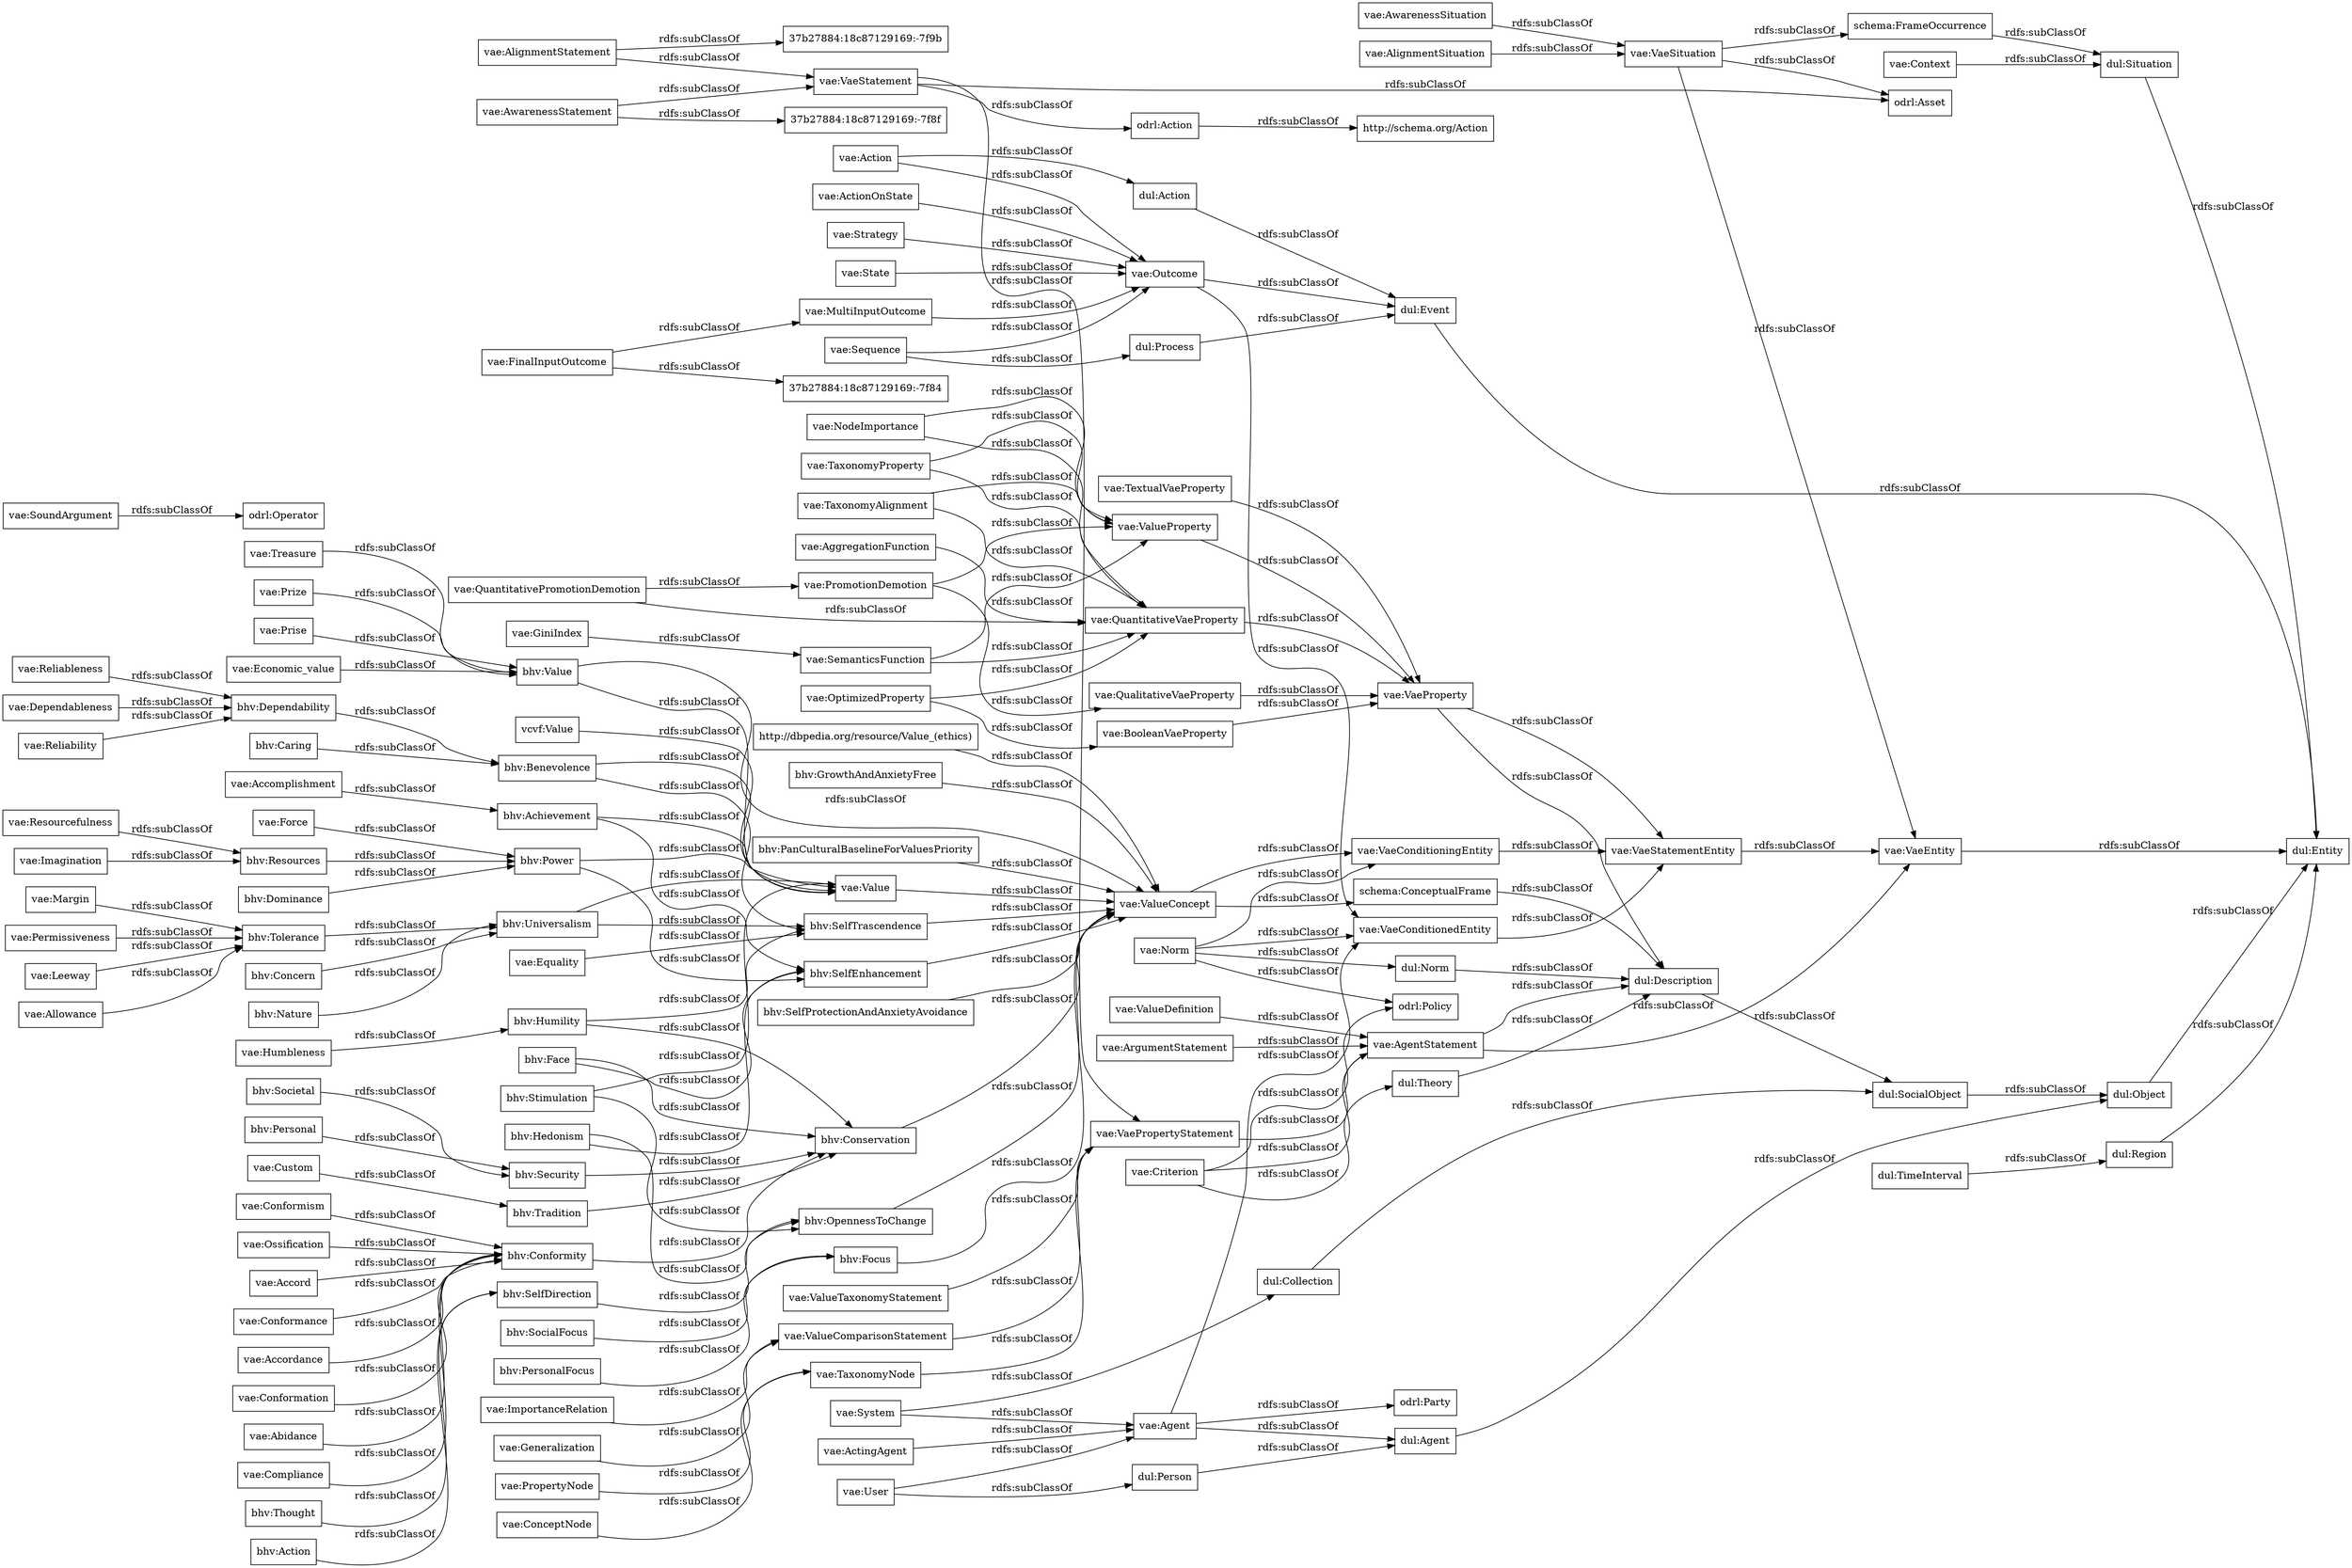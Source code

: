 digraph ar2dtool_diagram { 
rankdir=LR;
size="1000"
node [shape = rectangle, color="black"]; "bhv:Dominance" "dul:Situation" "vae:Humbleness" "odrl:Action" "vae:GiniIndex" "http://schema.org/Action" "schema:FrameOccurrence" "bhv:PersonalFocus" "bhv:Hedonism" "vae:Resourcefulness" "bhv:Societal" "vae:NodeImportance" "vae:BooleanVaeProperty" "vae:AggregationFunction" "bhv:Universalism" "vae:Conformance" "vae:AwarenessSituation" "vae:Value" "bhv:Stimulation" "odrl:Policy" "bhv:Achievement" "bhv:Value" "37b27884:18c87129169:-7f8f" "vae:Accordance" "dul:Norm" "vae:AlignmentSituation" "vae:Conformation" "odrl:Operator" "vae:VaeProperty" "bhv:SelfTrascendence" "vae:Prise" "vae:Outcome" "vae:Abidance" "schema:ConceptualFrame" "vae:VaeEntity" "vae:MultiInputOutcome" "vae:SoundArgument" "bhv:Conservation" "vae:AlignmentStatement" "bhv:Dependability" "dul:SocialObject" "vae:QualitativeVaeProperty" "bhv:Caring" "odrl:Asset" "bhv:Nature" "dul:Person" "vae:Generalization" "vae:Reliableness" "vae:Context" "vae:Compliance" "vae:ActionOnState" "vae:VaeStatement" "vae:TaxonomyProperty" "vae:Force" "vae:Economic_value" "bhv:Security" "vae:ConceptNode" "dul:Object" "bhv:Tolerance" "vae:System" "http://dbpedia.org/resource/Value_(ethics)" "bhv:Humility" "odrl:Party" "vae:QuantitativeVaeProperty" "vae:Norm" "vae:Conformism" "bhv:GrowthAndAnxietyFree" "vae:User" "vae:Sequence" "vae:AgentStatement" "vae:VaeConditionedEntity" "bhv:Tradition" "dul:Event" "vae:PromotionDemotion" "dul:Agent" "vae:Permissiveness" "vae:Ossification" "vae:ValueTaxonomyStatement" "vae:TaxonomyAlignment" "bhv:SelfEnhancement" "vae:Strategy" "vae:Agent" "bhv:Benevolence" "vae:FinalInputOutcome" "bhv:PanCulturalBaselineForValuesPriority" "vae:VaeSituation" "bhv:Conformity" "vae:Accord" "vae:Action" "37b27884:18c87129169:-7f9b" "bhv:Focus" "bhv:Resources" "dul:Collection" "vae:AwarenessStatement" "vae:ValueDefinition" "bhv:OpennessToChange" "vae:ActingAgent" "vae:Imagination" "vae:ValueConcept" "vae:PropertyNode" "vae:ValueProperty" "vae:ValueComparisonStatement" "vae:VaeStatementEntity" "vae:Criterion" "bhv:Thought" "dul:TimeInterval" "dul:Process" "vae:Treasure" "vae:State" "dul:Entity" "bhv:Face" "vae:VaeConditioningEntity" "vae:TaxonomyNode" "vae:Leeway" "vae:Dependableness" "vae:VaePropertyStatement" "vae:SemanticsFunction" "bhv:SocialFocus" "vae:Reliability" "vae:Custom" "vae:Equality" "vae:OptimizedProperty" "dul:Theory" "dul:Region" "dul:Description" "vae:QuantitativePromotionDemotion" "bhv:Action" "vcvf:Value" "bhv:Power" "vae:ImportanceRelation" "bhv:Personal" "vae:Allowance" "vae:Accomplishment" "37b27884:18c87129169:-7f84" "dul:Action" "vae:ArgumentStatement" "bhv:SelfDirection" "bhv:Concern" "vae:Prize" "vae:Margin" "vae:TextualVaeProperty" "bhv:SelfProtectionAndAnxietyAvoidance" ; /*classes style*/
	"vae:GiniIndex" -> "vae:SemanticsFunction" [ label = "rdfs:subClassOf" ];
	"dul:Region" -> "dul:Entity" [ label = "rdfs:subClassOf" ];
	"vae:Dependableness" -> "bhv:Dependability" [ label = "rdfs:subClassOf" ];
	"bhv:Societal" -> "bhv:Security" [ label = "rdfs:subClassOf" ];
	"vae:Strategy" -> "vae:Outcome" [ label = "rdfs:subClassOf" ];
	"vae:VaeStatementEntity" -> "vae:VaeEntity" [ label = "rdfs:subClassOf" ];
	"dul:Description" -> "dul:SocialObject" [ label = "rdfs:subClassOf" ];
	"dul:Object" -> "dul:Entity" [ label = "rdfs:subClassOf" ];
	"bhv:Face" -> "bhv:SelfEnhancement" [ label = "rdfs:subClassOf" ];
	"bhv:Face" -> "bhv:Conservation" [ label = "rdfs:subClassOf" ];
	"bhv:Universalism" -> "bhv:SelfTrascendence" [ label = "rdfs:subClassOf" ];
	"bhv:Universalism" -> "vae:Value" [ label = "rdfs:subClassOf" ];
	"bhv:Power" -> "bhv:SelfEnhancement" [ label = "rdfs:subClassOf" ];
	"bhv:Power" -> "vae:Value" [ label = "rdfs:subClassOf" ];
	"vae:Outcome" -> "vae:VaeConditionedEntity" [ label = "rdfs:subClassOf" ];
	"vae:Outcome" -> "dul:Event" [ label = "rdfs:subClassOf" ];
	"vae:ValueComparisonStatement" -> "vae:VaePropertyStatement" [ label = "rdfs:subClassOf" ];
	"vae:Sequence" -> "vae:Outcome" [ label = "rdfs:subClassOf" ];
	"vae:Sequence" -> "dul:Process" [ label = "rdfs:subClassOf" ];
	"vae:Generalization" -> "vae:ValueComparisonStatement" [ label = "rdfs:subClassOf" ];
	"vae:Force" -> "bhv:Power" [ label = "rdfs:subClassOf" ];
	"vae:Conformism" -> "bhv:Conformity" [ label = "rdfs:subClassOf" ];
	"vae:SemanticsFunction" -> "vae:ValueProperty" [ label = "rdfs:subClassOf" ];
	"vae:SemanticsFunction" -> "vae:QuantitativeVaeProperty" [ label = "rdfs:subClassOf" ];
	"bhv:OpennessToChange" -> "vae:ValueConcept" [ label = "rdfs:subClassOf" ];
	"vae:AgentStatement" -> "vae:VaeEntity" [ label = "rdfs:subClassOf" ];
	"vae:AgentStatement" -> "dul:Description" [ label = "rdfs:subClassOf" ];
	"vae:BooleanVaeProperty" -> "vae:VaeProperty" [ label = "rdfs:subClassOf" ];
	"vae:Norm" -> "vae:VaeConditioningEntity" [ label = "rdfs:subClassOf" ];
	"vae:Norm" -> "odrl:Policy" [ label = "rdfs:subClassOf" ];
	"vae:Norm" -> "dul:Norm" [ label = "rdfs:subClassOf" ];
	"vae:Norm" -> "vae:VaeConditionedEntity" [ label = "rdfs:subClassOf" ];
	"bhv:Tolerance" -> "bhv:Universalism" [ label = "rdfs:subClassOf" ];
	"dul:SocialObject" -> "dul:Object" [ label = "rdfs:subClassOf" ];
	"bhv:Tradition" -> "bhv:Conservation" [ label = "rdfs:subClassOf" ];
	"vae:Reliability" -> "bhv:Dependability" [ label = "rdfs:subClassOf" ];
	"bhv:Nature" -> "bhv:Universalism" [ label = "rdfs:subClassOf" ];
	"schema:ConceptualFrame" -> "dul:Description" [ label = "rdfs:subClassOf" ];
	"vcvf:Value" -> "vae:Value" [ label = "rdfs:subClassOf" ];
	"bhv:SelfTrascendence" -> "vae:ValueConcept" [ label = "rdfs:subClassOf" ];
	"vae:VaeStatement" -> "vae:VaePropertyStatement" [ label = "rdfs:subClassOf" ];
	"vae:VaeStatement" -> "odrl:Asset" [ label = "rdfs:subClassOf" ];
	"vae:VaeStatement" -> "odrl:Action" [ label = "rdfs:subClassOf" ];
	"http://dbpedia.org/resource/Value_(ethics)" -> "vae:ValueConcept" [ label = "rdfs:subClassOf" ];
	"bhv:Resources" -> "bhv:Power" [ label = "rdfs:subClassOf" ];
	"vae:Abidance" -> "bhv:Conformity" [ label = "rdfs:subClassOf" ];
	"vae:MultiInputOutcome" -> "vae:Outcome" [ label = "rdfs:subClassOf" ];
	"dul:Event" -> "dul:Entity" [ label = "rdfs:subClassOf" ];
	"vae:Equality" -> "bhv:SelfTrascendence" [ label = "rdfs:subClassOf" ];
	"bhv:SocialFocus" -> "bhv:Focus" [ label = "rdfs:subClassOf" ];
	"bhv:SelfEnhancement" -> "vae:ValueConcept" [ label = "rdfs:subClassOf" ];
	"vae:Context" -> "dul:Situation" [ label = "rdfs:subClassOf" ];
	"bhv:Focus" -> "vae:ValueConcept" [ label = "rdfs:subClassOf" ];
	"vae:Humbleness" -> "bhv:Humility" [ label = "rdfs:subClassOf" ];
	"bhv:Benevolence" -> "bhv:SelfTrascendence" [ label = "rdfs:subClassOf" ];
	"bhv:Benevolence" -> "vae:Value" [ label = "rdfs:subClassOf" ];
	"bhv:Caring" -> "bhv:Benevolence" [ label = "rdfs:subClassOf" ];
	"bhv:Concern" -> "bhv:Universalism" [ label = "rdfs:subClassOf" ];
	"dul:Situation" -> "dul:Entity" [ label = "rdfs:subClassOf" ];
	"vae:Criterion" -> "dul:Theory" [ label = "rdfs:subClassOf" ];
	"vae:Criterion" -> "vae:AgentStatement" [ label = "rdfs:subClassOf" ];
	"vae:Criterion" -> "odrl:Policy" [ label = "rdfs:subClassOf" ];
	"vae:Reliableness" -> "bhv:Dependability" [ label = "rdfs:subClassOf" ];
	"vae:PromotionDemotion" -> "vae:ValueProperty" [ label = "rdfs:subClassOf" ];
	"vae:PromotionDemotion" -> "vae:QualitativeVaeProperty" [ label = "rdfs:subClassOf" ];
	"vae:Margin" -> "bhv:Tolerance" [ label = "rdfs:subClassOf" ];
	"vae:Accord" -> "bhv:Conformity" [ label = "rdfs:subClassOf" ];
	"dul:Action" -> "dul:Event" [ label = "rdfs:subClassOf" ];
	"bhv:Achievement" -> "bhv:SelfEnhancement" [ label = "rdfs:subClassOf" ];
	"bhv:Achievement" -> "vae:Value" [ label = "rdfs:subClassOf" ];
	"bhv:GrowthAndAnxietyFree" -> "vae:ValueConcept" [ label = "rdfs:subClassOf" ];
	"vae:Economic_value" -> "bhv:Value" [ label = "rdfs:subClassOf" ];
	"vae:System" -> "vae:Agent" [ label = "rdfs:subClassOf" ];
	"vae:System" -> "dul:Collection" [ label = "rdfs:subClassOf" ];
	"vae:Resourcefulness" -> "bhv:Resources" [ label = "rdfs:subClassOf" ];
	"vae:ArgumentStatement" -> "vae:AgentStatement" [ label = "rdfs:subClassOf" ];
	"vae:Ossification" -> "bhv:Conformity" [ label = "rdfs:subClassOf" ];
	"vae:ValueProperty" -> "vae:VaeProperty" [ label = "rdfs:subClassOf" ];
	"bhv:Action" -> "bhv:SelfDirection" [ label = "rdfs:subClassOf" ];
	"dul:Norm" -> "dul:Description" [ label = "rdfs:subClassOf" ];
	"vae:NodeImportance" -> "vae:ValueProperty" [ label = "rdfs:subClassOf" ];
	"vae:NodeImportance" -> "vae:QuantitativeVaeProperty" [ label = "rdfs:subClassOf" ];
	"dul:Person" -> "dul:Agent" [ label = "rdfs:subClassOf" ];
	"vae:State" -> "vae:Outcome" [ label = "rdfs:subClassOf" ];
	"vae:VaePropertyStatement" -> "vae:AgentStatement" [ label = "rdfs:subClassOf" ];
	"bhv:Conservation" -> "vae:ValueConcept" [ label = "rdfs:subClassOf" ];
	"vae:Conformation" -> "bhv:Conformity" [ label = "rdfs:subClassOf" ];
	"vae:VaeSituation" -> "schema:FrameOccurrence" [ label = "rdfs:subClassOf" ];
	"vae:VaeSituation" -> "vae:VaeEntity" [ label = "rdfs:subClassOf" ];
	"vae:VaeSituation" -> "odrl:Asset" [ label = "rdfs:subClassOf" ];
	"vae:User" -> "vae:Agent" [ label = "rdfs:subClassOf" ];
	"vae:User" -> "dul:Person" [ label = "rdfs:subClassOf" ];
	"vae:SoundArgument" -> "odrl:Operator" [ label = "rdfs:subClassOf" ];
	"bhv:Security" -> "bhv:Conservation" [ label = "rdfs:subClassOf" ];
	"bhv:Conformity" -> "bhv:Conservation" [ label = "rdfs:subClassOf" ];
	"vae:VaeConditionedEntity" -> "vae:VaeStatementEntity" [ label = "rdfs:subClassOf" ];
	"vae:Custom" -> "bhv:Tradition" [ label = "rdfs:subClassOf" ];
	"bhv:Thought" -> "bhv:SelfDirection" [ label = "rdfs:subClassOf" ];
	"vae:FinalInputOutcome" -> "37b27884:18c87129169:-7f84" [ label = "rdfs:subClassOf" ];
	"vae:FinalInputOutcome" -> "vae:MultiInputOutcome" [ label = "rdfs:subClassOf" ];
	"bhv:SelfProtectionAndAnxietyAvoidance" -> "vae:ValueConcept" [ label = "rdfs:subClassOf" ];
	"vae:ValueDefinition" -> "vae:AgentStatement" [ label = "rdfs:subClassOf" ];
	"vae:TaxonomyAlignment" -> "vae:ValueProperty" [ label = "rdfs:subClassOf" ];
	"vae:TaxonomyAlignment" -> "vae:QuantitativeVaeProperty" [ label = "rdfs:subClassOf" ];
	"bhv:Stimulation" -> "bhv:OpennessToChange" [ label = "rdfs:subClassOf" ];
	"bhv:Stimulation" -> "vae:Value" [ label = "rdfs:subClassOf" ];
	"vae:TextualVaeProperty" -> "vae:VaeProperty" [ label = "rdfs:subClassOf" ];
	"vae:Action" -> "vae:Outcome" [ label = "rdfs:subClassOf" ];
	"vae:Action" -> "dul:Action" [ label = "rdfs:subClassOf" ];
	"vae:AwarenessSituation" -> "vae:VaeSituation" [ label = "rdfs:subClassOf" ];
	"vae:AggregationFunction" -> "vae:QuantitativeVaeProperty" [ label = "rdfs:subClassOf" ];
	"vae:AwarenessStatement" -> "37b27884:18c87129169:-7f8f" [ label = "rdfs:subClassOf" ];
	"vae:AwarenessStatement" -> "vae:VaeStatement" [ label = "rdfs:subClassOf" ];
	"vae:TaxonomyNode" -> "vae:VaePropertyStatement" [ label = "rdfs:subClassOf" ];
	"vae:VaeProperty" -> "vae:VaeStatementEntity" [ label = "rdfs:subClassOf" ];
	"vae:VaeProperty" -> "dul:Description" [ label = "rdfs:subClassOf" ];
	"bhv:Dominance" -> "bhv:Power" [ label = "rdfs:subClassOf" ];
	"odrl:Action" -> "http://schema.org/Action" [ label = "rdfs:subClassOf" ];
	"vae:ValueTaxonomyStatement" -> "vae:VaePropertyStatement" [ label = "rdfs:subClassOf" ];
	"vae:Accordance" -> "bhv:Conformity" [ label = "rdfs:subClassOf" ];
	"dul:TimeInterval" -> "dul:Region" [ label = "rdfs:subClassOf" ];
	"vae:Treasure" -> "bhv:Value" [ label = "rdfs:subClassOf" ];
	"vae:QualitativeVaeProperty" -> "vae:VaeProperty" [ label = "rdfs:subClassOf" ];
	"vae:VaeEntity" -> "dul:Entity" [ label = "rdfs:subClassOf" ];
	"vae:Agent" -> "vae:VaeConditionedEntity" [ label = "rdfs:subClassOf" ];
	"vae:Agent" -> "odrl:Party" [ label = "rdfs:subClassOf" ];
	"vae:Agent" -> "dul:Agent" [ label = "rdfs:subClassOf" ];
	"bhv:PanCulturalBaselineForValuesPriority" -> "vae:ValueConcept" [ label = "rdfs:subClassOf" ];
	"vae:PropertyNode" -> "vae:TaxonomyNode" [ label = "rdfs:subClassOf" ];
	"vae:VaeConditioningEntity" -> "vae:VaeStatementEntity" [ label = "rdfs:subClassOf" ];
	"vae:ConceptNode" -> "vae:TaxonomyNode" [ label = "rdfs:subClassOf" ];
	"vae:Prize" -> "bhv:Value" [ label = "rdfs:subClassOf" ];
	"vae:Value" -> "vae:ValueConcept" [ label = "rdfs:subClassOf" ];
	"vae:OptimizedProperty" -> "vae:QuantitativeVaeProperty" [ label = "rdfs:subClassOf" ];
	"vae:OptimizedProperty" -> "vae:BooleanVaeProperty" [ label = "rdfs:subClassOf" ];
	"vae:Imagination" -> "bhv:Resources" [ label = "rdfs:subClassOf" ];
	"dul:Collection" -> "dul:SocialObject" [ label = "rdfs:subClassOf" ];
	"schema:FrameOccurrence" -> "dul:Situation" [ label = "rdfs:subClassOf" ];
	"vae:QuantitativeVaeProperty" -> "vae:VaeProperty" [ label = "rdfs:subClassOf" ];
	"bhv:Value" -> "vae:ValueConcept" [ label = "rdfs:subClassOf" ];
	"bhv:Value" -> "vae:Value" [ label = "rdfs:subClassOf" ];
	"vae:Leeway" -> "bhv:Tolerance" [ label = "rdfs:subClassOf" ];
	"dul:Process" -> "dul:Event" [ label = "rdfs:subClassOf" ];
	"vae:QuantitativePromotionDemotion" -> "vae:QuantitativeVaeProperty" [ label = "rdfs:subClassOf" ];
	"vae:QuantitativePromotionDemotion" -> "vae:PromotionDemotion" [ label = "rdfs:subClassOf" ];
	"dul:Theory" -> "dul:Description" [ label = "rdfs:subClassOf" ];
	"bhv:Personal" -> "bhv:Security" [ label = "rdfs:subClassOf" ];
	"bhv:Dependability" -> "bhv:Benevolence" [ label = "rdfs:subClassOf" ];
	"vae:Conformance" -> "bhv:Conformity" [ label = "rdfs:subClassOf" ];
	"vae:Compliance" -> "bhv:Conformity" [ label = "rdfs:subClassOf" ];
	"vae:ImportanceRelation" -> "vae:ValueComparisonStatement" [ label = "rdfs:subClassOf" ];
	"vae:ValueConcept" -> "schema:ConceptualFrame" [ label = "rdfs:subClassOf" ];
	"vae:ValueConcept" -> "vae:VaeConditioningEntity" [ label = "rdfs:subClassOf" ];
	"bhv:Hedonism" -> "bhv:SelfEnhancement" [ label = "rdfs:subClassOf" ];
	"bhv:Hedonism" -> "bhv:OpennessToChange" [ label = "rdfs:subClassOf" ];
	"vae:ActionOnState" -> "vae:Outcome" [ label = "rdfs:subClassOf" ];
	"vae:Allowance" -> "bhv:Tolerance" [ label = "rdfs:subClassOf" ];
	"vae:AlignmentSituation" -> "vae:VaeSituation" [ label = "rdfs:subClassOf" ];
	"bhv:PersonalFocus" -> "bhv:Focus" [ label = "rdfs:subClassOf" ];
	"bhv:SelfDirection" -> "bhv:OpennessToChange" [ label = "rdfs:subClassOf" ];
	"vae:Prise" -> "bhv:Value" [ label = "rdfs:subClassOf" ];
	"vae:AlignmentStatement" -> "37b27884:18c87129169:-7f9b" [ label = "rdfs:subClassOf" ];
	"vae:AlignmentStatement" -> "vae:VaeStatement" [ label = "rdfs:subClassOf" ];
	"vae:ActingAgent" -> "vae:Agent" [ label = "rdfs:subClassOf" ];
	"vae:Accomplishment" -> "bhv:Achievement" [ label = "rdfs:subClassOf" ];
	"bhv:Humility" -> "bhv:SelfTrascendence" [ label = "rdfs:subClassOf" ];
	"bhv:Humility" -> "bhv:Conservation" [ label = "rdfs:subClassOf" ];
	"vae:TaxonomyProperty" -> "vae:ValueProperty" [ label = "rdfs:subClassOf" ];
	"vae:TaxonomyProperty" -> "vae:QuantitativeVaeProperty" [ label = "rdfs:subClassOf" ];
	"dul:Agent" -> "dul:Object" [ label = "rdfs:subClassOf" ];
	"vae:Permissiveness" -> "bhv:Tolerance" [ label = "rdfs:subClassOf" ];

}
